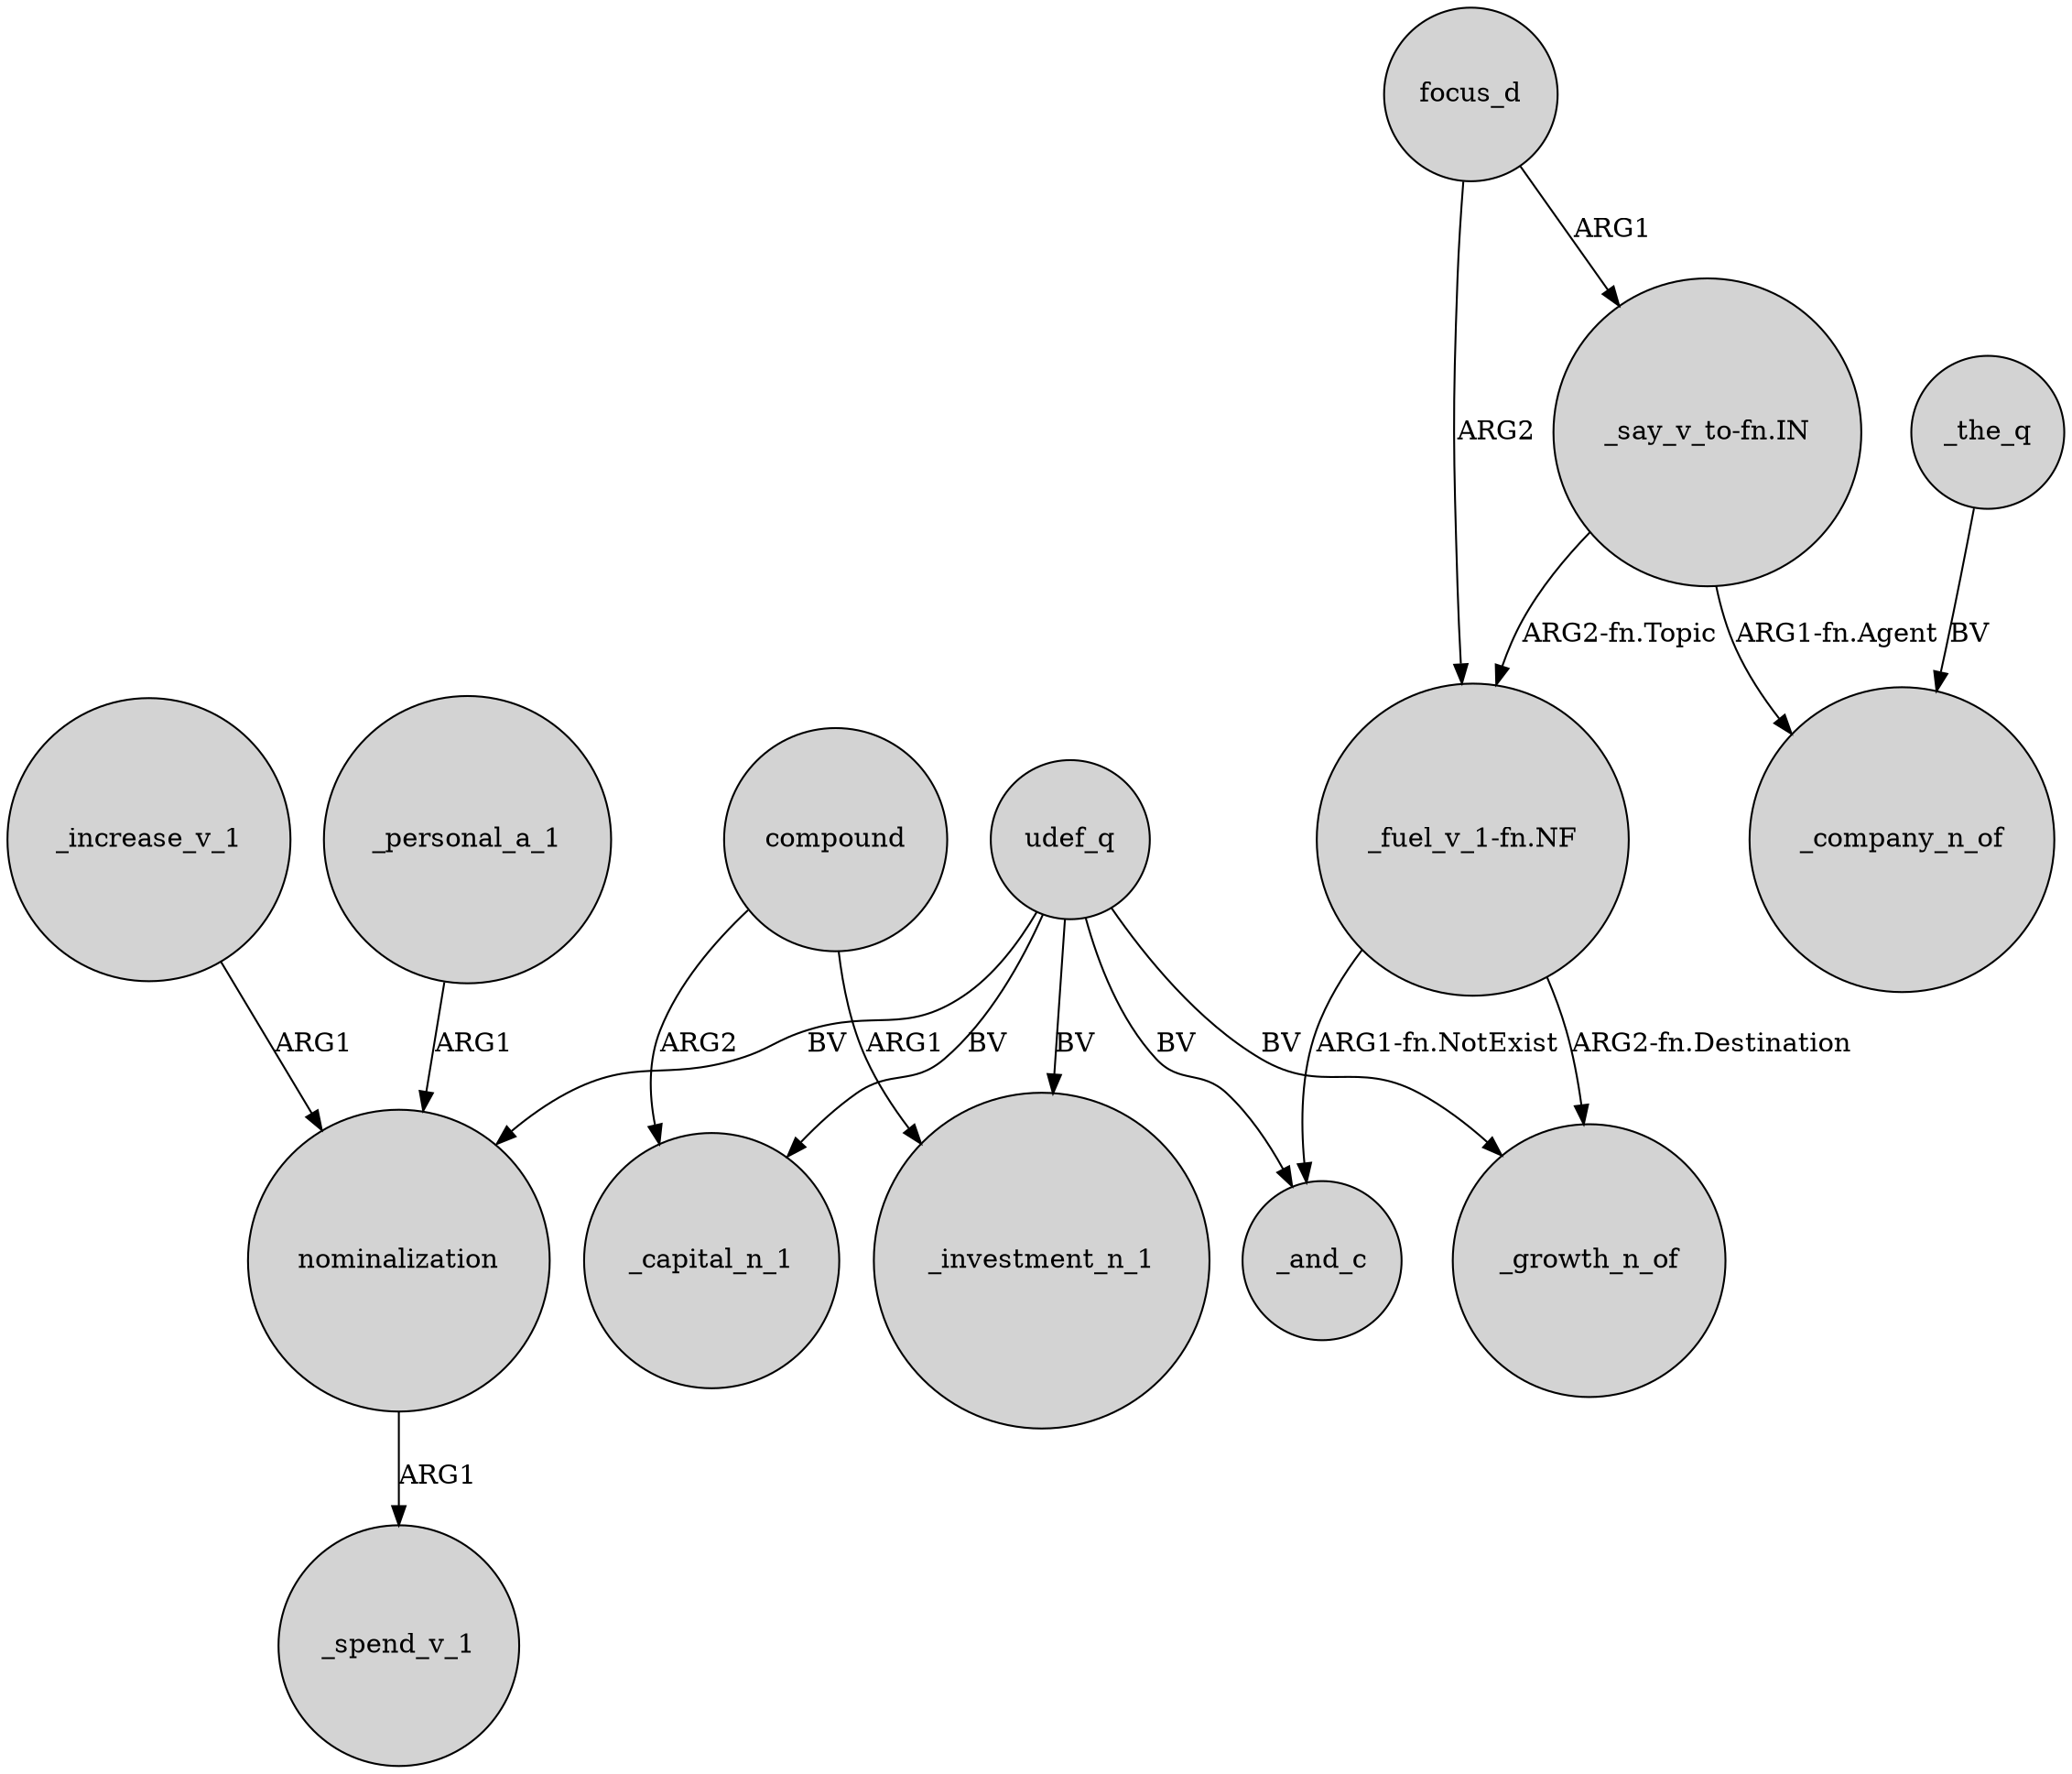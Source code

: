 digraph {
	node [shape=circle style=filled]
	_increase_v_1 -> nominalization [label=ARG1]
	udef_q -> _investment_n_1 [label=BV]
	"_say_v_to-fn.IN" -> _company_n_of [label="ARG1-fn.Agent"]
	compound -> _capital_n_1 [label=ARG2]
	nominalization -> _spend_v_1 [label=ARG1]
	_personal_a_1 -> nominalization [label=ARG1]
	focus_d -> "_fuel_v_1-fn.NF" [label=ARG2]
	udef_q -> _and_c [label=BV]
	"_fuel_v_1-fn.NF" -> _growth_n_of [label="ARG2-fn.Destination"]
	udef_q -> _growth_n_of [label=BV]
	"_fuel_v_1-fn.NF" -> _and_c [label="ARG1-fn.NotExist"]
	_the_q -> _company_n_of [label=BV]
	compound -> _investment_n_1 [label=ARG1]
	udef_q -> nominalization [label=BV]
	"_say_v_to-fn.IN" -> "_fuel_v_1-fn.NF" [label="ARG2-fn.Topic"]
	focus_d -> "_say_v_to-fn.IN" [label=ARG1]
	udef_q -> _capital_n_1 [label=BV]
}
